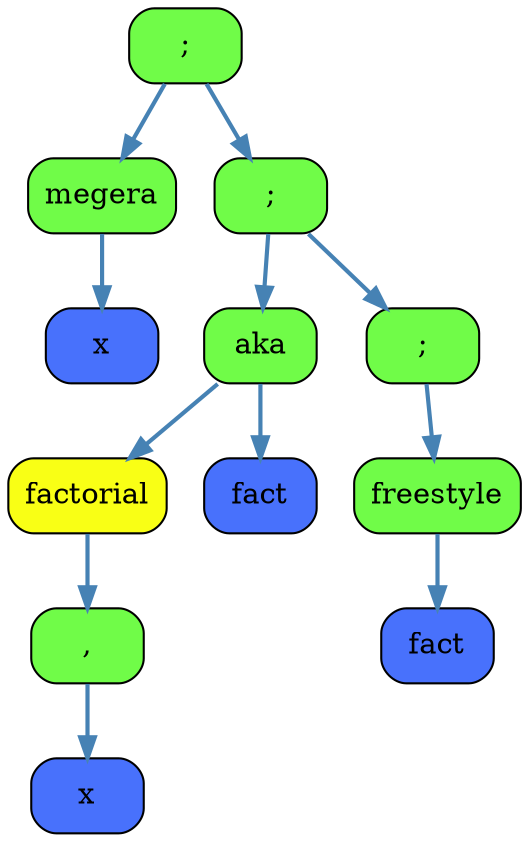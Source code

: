 digraph DotGraph
{
    Node1 [shape="box", color="black", fontcolor="black", fillcolor="#70FC48", style="rounded, filled", weight="1", label=";"];
    Node3 [shape="box", color="black", fontcolor="black", fillcolor="#70FC48", style="rounded, filled", weight="1", label="megera"];
    Node8 [shape="box", color="black", fontcolor="black", fillcolor="#4871FC", style="rounded, filled", weight="1", label="x"];
    Node3 -> Node8 [color="#4682B4", style="bold", weight="1", label=""];
    Node1 -> Node3 [color="#4682B4", style="bold", weight="1", label=""];
    Node4 [shape="box", color="black", fontcolor="black", fillcolor="#70FC48", style="rounded, filled", weight="1", label=";"];
    Node9 [shape="box", color="black", fontcolor="black", fillcolor="#70FC48", style="rounded, filled", weight="1", label="aka"];
    Node19 [shape="box", color="black", fontcolor="black", fillcolor="#F9FF15", style="rounded, filled", weight="1", label="factorial"];
    Node39 [shape="box", color="black", fontcolor="black", fillcolor="#70FC48", style="rounded, filled", weight="1", label=","];
    Node79 [shape="box", color="black", fontcolor="black", fillcolor="#4871FC", style="rounded, filled", weight="1", label="x"];
    Node39 -> Node79 [color="#4682B4", style="bold", weight="1", label=""];
    Node19 -> Node39 [color="#4682B4", style="bold", weight="1", label=""];
    Node9 -> Node19 [color="#4682B4", style="bold", weight="1", label=""];
    Node20 [shape="box", color="black", fontcolor="black", fillcolor="#4871FC", style="rounded, filled", weight="1", label="fact"];
    Node9 -> Node20 [color="#4682B4", style="bold", weight="1", label=""];
    Node4 -> Node9 [color="#4682B4", style="bold", weight="1", label=""];
    Node10 [shape="box", color="black", fontcolor="black", fillcolor="#70FC48", style="rounded, filled", weight="1", label=";"];
    Node21 [shape="box", color="black", fontcolor="black", fillcolor="#70FC48", style="rounded, filled", weight="1", label="freestyle"];
    Node44 [shape="box", color="black", fontcolor="black", fillcolor="#4871FC", style="rounded, filled", weight="1", label="fact"];
    Node21 -> Node44 [color="#4682B4", style="bold", weight="1", label=""];
    Node10 -> Node21 [color="#4682B4", style="bold", weight="1", label=""];
    Node4 -> Node10 [color="#4682B4", style="bold", weight="1", label=""];
    Node1 -> Node4 [color="#4682B4", style="bold", weight="1", label=""];
}
